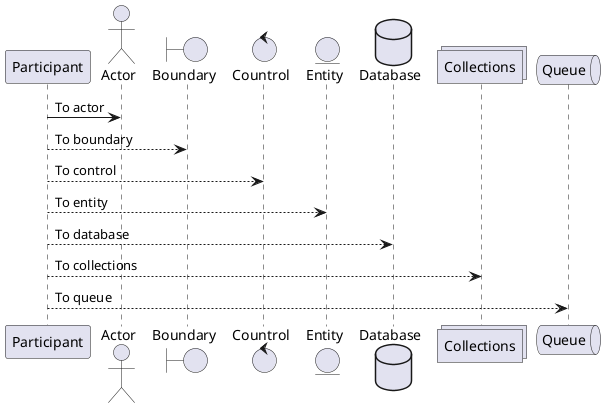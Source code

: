 ' Author: Xiaoqi Zhao
' Version: 1.0

@startuml

participant Participant as Foo
actor Actor as Foo1
boundary Boundary as Foo2
control Countrol as Foo3
entity Entity as Foo4
database Database as Foo5
collections Collections as Foo6
queue Queue as Foo7

Foo -> Foo1: To actor
Foo --> Foo2: To boundary
Foo --> Foo3: To control
Foo --> Foo4: To entity
Foo --> Foo5: To database
Foo --> Foo6: To collections
Foo --> Foo7: To queue

@enduml